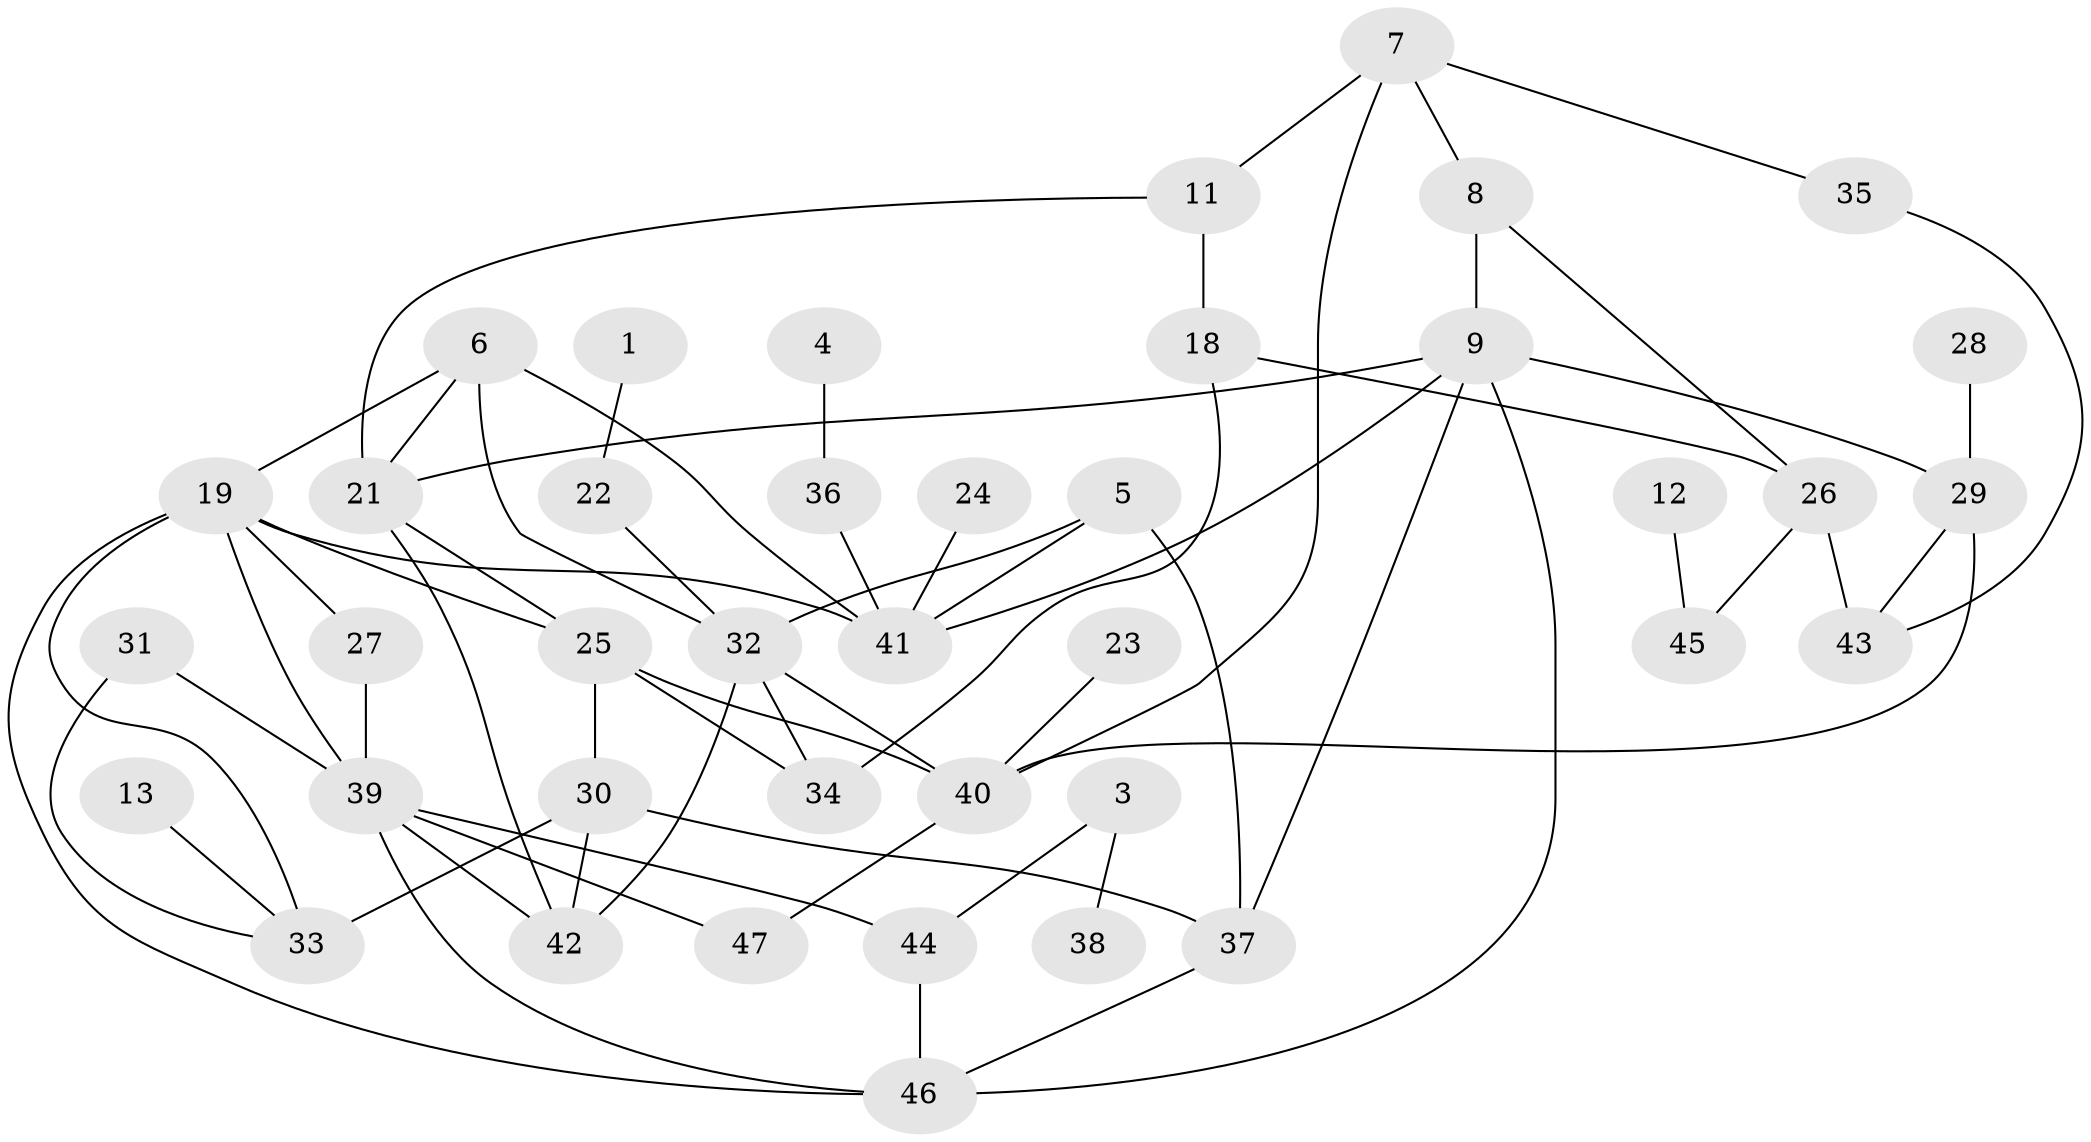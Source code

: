 // original degree distribution, {1: 0.23655913978494625, 2: 0.26881720430107525, 3: 0.20430107526881722, 5: 0.043010752688172046, 0: 0.06451612903225806, 4: 0.10752688172043011, 7: 0.053763440860215055, 6: 0.021505376344086023}
// Generated by graph-tools (version 1.1) at 2025/00/03/09/25 03:00:54]
// undirected, 40 vertices, 65 edges
graph export_dot {
graph [start="1"]
  node [color=gray90,style=filled];
  1;
  3;
  4;
  5;
  6;
  7;
  8;
  9;
  11;
  12;
  13;
  18;
  19;
  21;
  22;
  23;
  24;
  25;
  26;
  27;
  28;
  29;
  30;
  31;
  32;
  33;
  34;
  35;
  36;
  37;
  38;
  39;
  40;
  41;
  42;
  43;
  44;
  45;
  46;
  47;
  1 -- 22 [weight=1.0];
  3 -- 38 [weight=1.0];
  3 -- 44 [weight=1.0];
  4 -- 36 [weight=1.0];
  5 -- 32 [weight=1.0];
  5 -- 37 [weight=1.0];
  5 -- 41 [weight=1.0];
  6 -- 19 [weight=1.0];
  6 -- 21 [weight=1.0];
  6 -- 32 [weight=1.0];
  6 -- 41 [weight=1.0];
  7 -- 8 [weight=1.0];
  7 -- 11 [weight=1.0];
  7 -- 35 [weight=1.0];
  7 -- 40 [weight=1.0];
  8 -- 9 [weight=1.0];
  8 -- 26 [weight=1.0];
  9 -- 21 [weight=1.0];
  9 -- 29 [weight=1.0];
  9 -- 37 [weight=1.0];
  9 -- 41 [weight=1.0];
  9 -- 46 [weight=1.0];
  11 -- 18 [weight=1.0];
  11 -- 21 [weight=1.0];
  12 -- 45 [weight=1.0];
  13 -- 33 [weight=1.0];
  18 -- 26 [weight=1.0];
  18 -- 34 [weight=1.0];
  19 -- 25 [weight=1.0];
  19 -- 27 [weight=1.0];
  19 -- 33 [weight=1.0];
  19 -- 39 [weight=1.0];
  19 -- 41 [weight=1.0];
  19 -- 46 [weight=1.0];
  21 -- 25 [weight=1.0];
  21 -- 42 [weight=1.0];
  22 -- 32 [weight=1.0];
  23 -- 40 [weight=1.0];
  24 -- 41 [weight=1.0];
  25 -- 30 [weight=2.0];
  25 -- 34 [weight=2.0];
  25 -- 40 [weight=2.0];
  26 -- 43 [weight=1.0];
  26 -- 45 [weight=1.0];
  27 -- 39 [weight=1.0];
  28 -- 29 [weight=1.0];
  29 -- 40 [weight=1.0];
  29 -- 43 [weight=1.0];
  30 -- 33 [weight=3.0];
  30 -- 37 [weight=1.0];
  30 -- 42 [weight=1.0];
  31 -- 33 [weight=1.0];
  31 -- 39 [weight=2.0];
  32 -- 34 [weight=1.0];
  32 -- 40 [weight=1.0];
  32 -- 42 [weight=1.0];
  35 -- 43 [weight=1.0];
  36 -- 41 [weight=1.0];
  37 -- 46 [weight=1.0];
  39 -- 42 [weight=1.0];
  39 -- 44 [weight=1.0];
  39 -- 46 [weight=1.0];
  39 -- 47 [weight=1.0];
  40 -- 47 [weight=1.0];
  44 -- 46 [weight=2.0];
}
